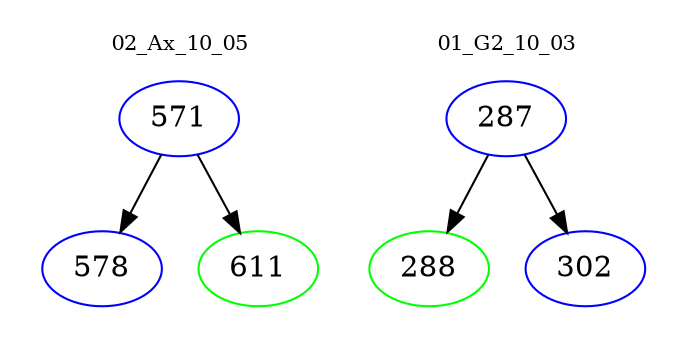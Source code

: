 digraph{
subgraph cluster_0 {
color = white
label = "02_Ax_10_05";
fontsize=10;
T0_571 [label="571", color="blue"]
T0_571 -> T0_578 [color="black"]
T0_578 [label="578", color="blue"]
T0_571 -> T0_611 [color="black"]
T0_611 [label="611", color="green"]
}
subgraph cluster_1 {
color = white
label = "01_G2_10_03";
fontsize=10;
T1_287 [label="287", color="blue"]
T1_287 -> T1_288 [color="black"]
T1_288 [label="288", color="green"]
T1_287 -> T1_302 [color="black"]
T1_302 [label="302", color="blue"]
}
}
